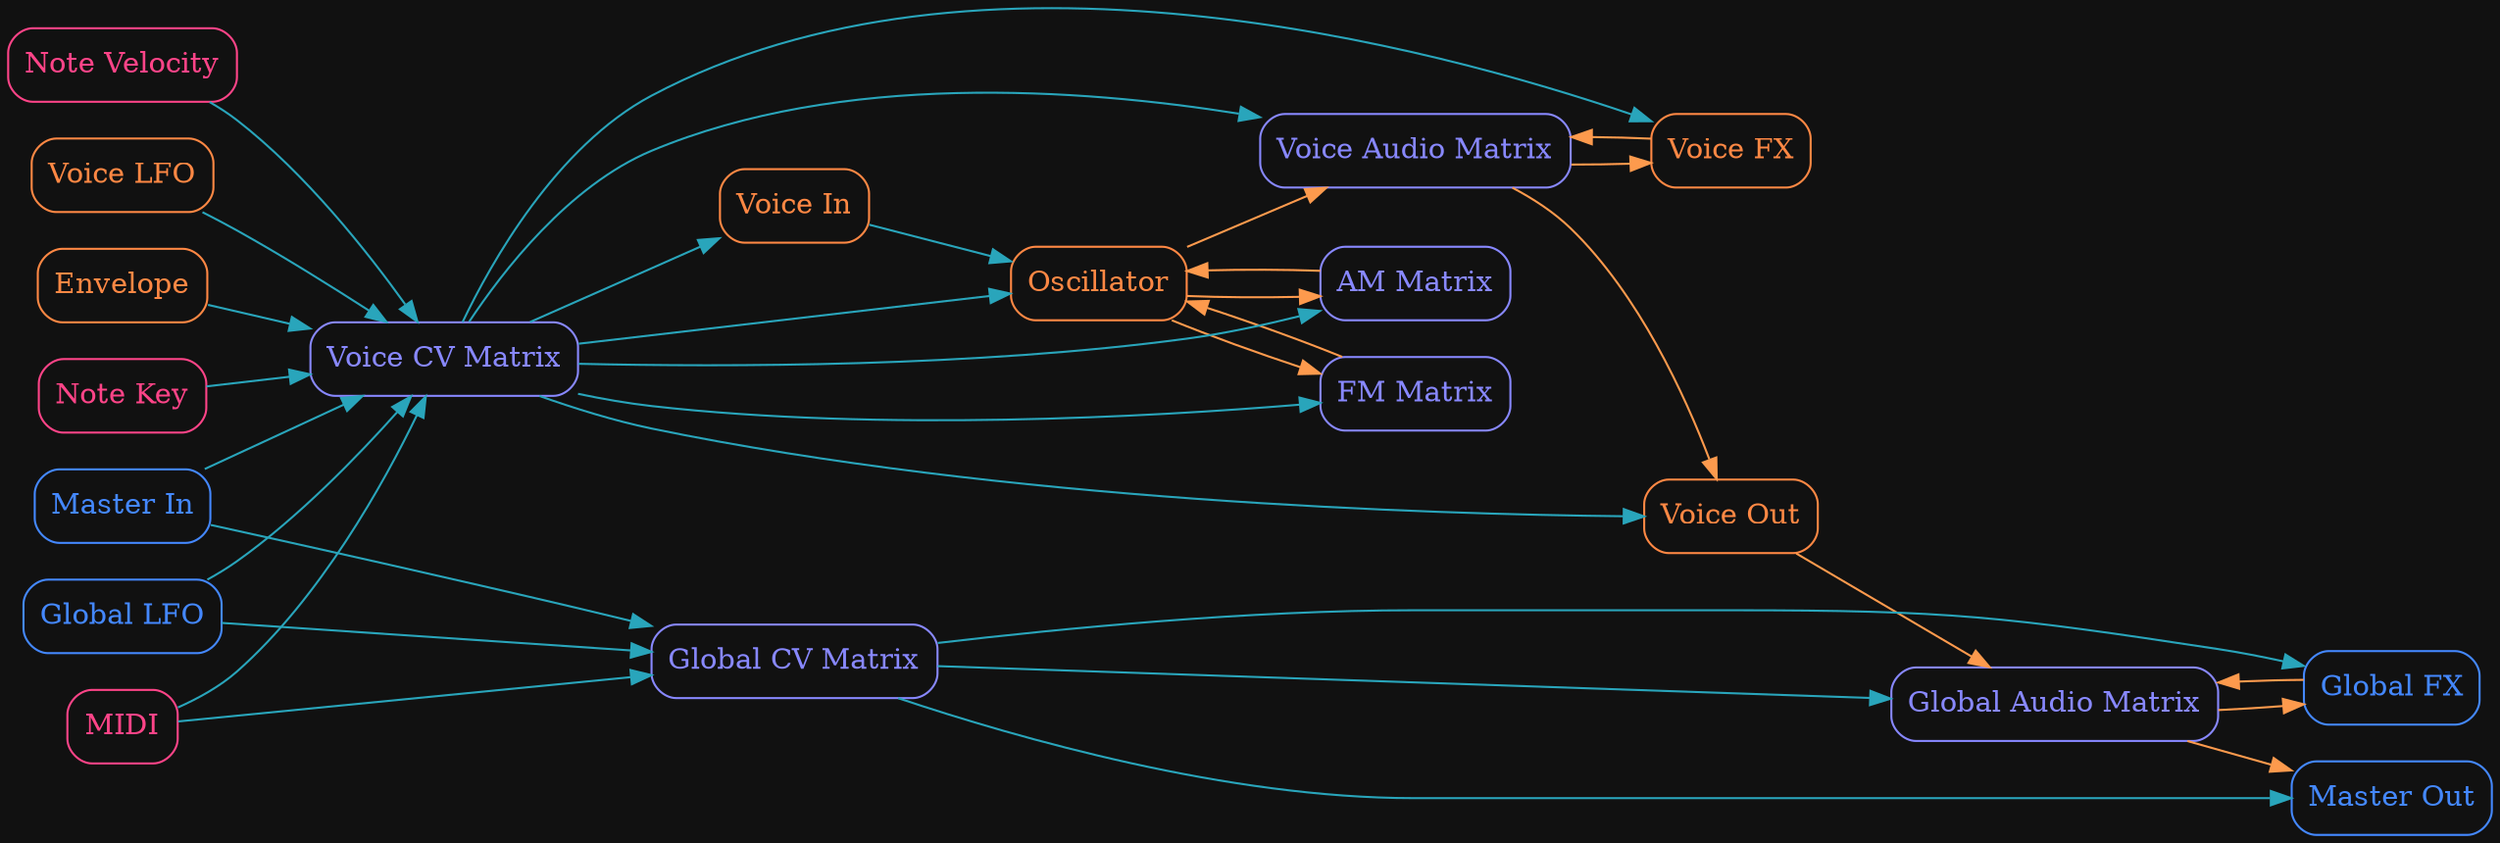 digraph Synth {
  rankdir="LR";
  bgcolor="#111111";

  comment="Voice Audio Nodes"
  "Voice Out" [shape="rect", style="rounded", color="#FF8844", fontcolor="#FF8844"]
  "Oscillator" [shape="rect", style="rounded", color="#FF8844", fontcolor="#FF8844"]
  "Voice FX" [shape="rect", style="rounded", color="#FF8844", fontcolor="#FF8844"]

  comment="Voice CV Nodes"
  "Voice In" [shape="rect", style="rounded", color="#FF8844", fontcolor="#FF8844"]
  "Voice LFO" [shape="rect", style="rounded", color="#FF8844", fontcolor="#FF8844"]
  "Envelope" [shape="rect", style="rounded", color="#FF8844", fontcolor="#FF8844"]

  comment="Voice Matrix Nodes"
  "AM Matrix" [shape="rect", style="rounded", color="#8888FF", fontcolor="#8888FF"]
  "FM Matrix" [shape="rect", style="rounded", color="#8888FF", fontcolor="#8888FF"]
  "Voice CV Matrix" [shape="rect", style="rounded", color="#8888FF", fontcolor="#8888FF"]
  "Voice Audio Matrix" [shape="rect", style="rounded", color="#8888FF", fontcolor="#8888FF"]

  comment="Global Audio Nodes"
  "Master Out" [shape="rect", style="rounded", color="#4488FF", fontcolor="#4488FF"]
  "Global FX" [shape="rect", style="rounded", color="#4488FF", fontcolor="#4488FF"]

  comment="Global CV Nodes"
  "Master In" [shape="rect", style="rounded", color="#4488FF", fontcolor="#4488FF"]
  "Global LFO" [shape="rect", style="rounded", color="#4488FF", fontcolor="#4488FF"]

  comment="Global Matrix Nodes"
  "Global CV Matrix" [shape="rect", style="rounded", color="#8888FF", fontcolor="#8888FF"]
  "Global Audio Matrix" [shape="rect", style="rounded", color="#8888FF", fontcolor="#8888FF"]

  comment="External Nodes"
  "MIDI" [shape="rect", style="rounded", color="#FF4488", fontcolor="#FF4488"]
  "Note Key" [shape="rect", style="rounded", color="#FF4488", fontcolor="#FF4488"]
  "Note Velocity" [shape="rect", style="rounded", color="#FF4488", fontcolor="#FF4488"]

  comment="Audio edges"
  "Oscillator" -> "AM Matrix" [color="#FD9A4D"]
  "AM Matrix" -> "Oscillator" [color="#FD9A4D"]
  "Oscillator" -> "FM Matrix" [color="#FD9A4D"]
  "FM Matrix" -> "Oscillator" [color="#FD9A4D"]
  "Oscillator" -> "Voice Audio Matrix" [color="#FD9A4D"]
  "Voice FX" -> "Voice Audio Matrix" [color="#FD9A4D"]
  "Voice Audio Matrix" -> "Voice FX" [color="#FD9A4D"]
  "Voice Audio Matrix" -> "Voice Out" [color="#FD9A4D"]
  "Voice Out" -> "Global Audio Matrix" [color="#FD9A4D"]
  "Global Audio Matrix" -> "Global FX" [color="#FD9A4D"]
  "Global FX" -> "Global Audio Matrix" [color="#FD9A4D"]
  "Global Audio Matrix" -> "Master Out" [color="#FD9A4D"]

  comment="CV edges"
  "MIDI" -> "Voice CV Matrix" [color="#29A5BB"]
  "Note Key" -> "Voice CV Matrix" [color="#29A5BB"]
  "Note Velocity" -> "Voice CV Matrix" [color="#29A5BB"]
  "Master In" -> "Voice CV Matrix" [color="#29A5BB"]
  "Global LFO" -> "Voice CV Matrix" [color="#29A5BB"]
  "Envelope" -> "Voice CV Matrix" [color="#29A5BB"]
  "Voice LFO" -> "Voice CV Matrix" [color="#29A5BB"]
  "Voice In" -> "Oscillator" [color="#29A5BB"]
  "Voice CV Matrix" -> "Voice In" [color="#29A5BB"]
  "Voice CV Matrix" -> "Oscillator" [color="#29A5BB"]
  "Voice CV Matrix" -> "AM Matrix" [color="#29A5BB"]
  "Voice CV Matrix" -> "FM Matrix" [color="#29A5BB"]
  "Voice CV Matrix" -> "Voice FX" [color="#29A5BB"]
  "Voice CV Matrix" -> "Voice Audio Matrix" [color="#29A5BB"]
  "Voice CV Matrix" -> "Voice Out" [color="#29A5BB"]
  "MIDI" -> "Global CV Matrix" [color="#29A5BB"]
  "Master In" -> "Global CV Matrix" [color="#29A5BB"]
  "Global LFO" -> "Global CV Matrix" [color="#29A5BB"]
  "Global CV Matrix" -> "Master Out" [color="#29A5BB"]
  "Global CV Matrix" -> "Global FX" [color="#29A5BB"]
  "Global CV Matrix" -> "Global Audio Matrix" [color="#29A5BB"]
}